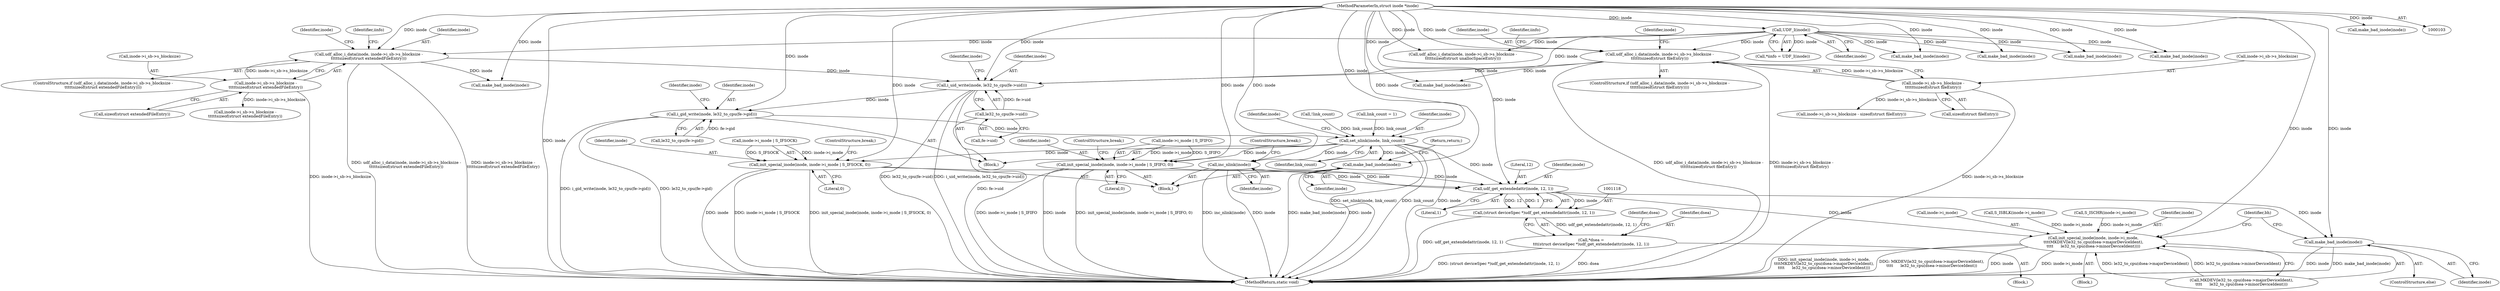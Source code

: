 digraph "0_linux_c03aa9f6e1f938618e6db2e23afef0574efeeb65@API" {
"1000560" [label="(Call,i_uid_write(inode, le32_to_cpu(fe->uid)))"];
"1000116" [label="(Call,UDF_I(inode))"];
"1000104" [label="(MethodParameterIn,struct inode *inode)"];
"1000396" [label="(Call,udf_alloc_i_data(inode, inode->i_sb->s_blocksize -\n\t\t\t\t\tsizeof(struct extendedFileEntry)))"];
"1000398" [label="(Call,inode->i_sb->s_blocksize -\n\t\t\t\t\tsizeof(struct extendedFileEntry))"];
"1000452" [label="(Call,udf_alloc_i_data(inode, inode->i_sb->s_blocksize -\n\t\t\t\t\t\tsizeof(struct fileEntry)))"];
"1000454" [label="(Call,inode->i_sb->s_blocksize -\n\t\t\t\t\t\tsizeof(struct fileEntry))"];
"1000562" [label="(Call,le32_to_cpu(fe->uid))"];
"1000594" [label="(Call,i_gid_write(inode, le32_to_cpu(fe->gid)))"];
"1000702" [label="(Call,set_nlink(inode, link_count))"];
"1000969" [label="(Call,inc_nlink(inode))"];
"1001119" [label="(Call,udf_get_extendedattr(inode, 12, 1))"];
"1001117" [label="(Call,(struct deviceSpec *)udf_get_extendedattr(inode, 12, 1))"];
"1001115" [label="(Call,*dsea =\n\t\t\t(struct deviceSpec *)udf_get_extendedattr(inode, 12, 1))"];
"1001126" [label="(Call,init_special_inode(inode, inode->i_mode,\n\t\t\t\tMKDEV(le32_to_cpu(dsea->majorDeviceIdent),\n\t\t\t\t      le32_to_cpu(dsea->minorDeviceIdent))))"];
"1001141" [label="(Call,make_bad_inode(inode))"];
"1001032" [label="(Call,init_special_inode(inode, inode->i_mode | S_IFIFO, 0))"];
"1001042" [label="(Call,init_special_inode(inode, inode->i_mode | S_IFSOCK, 0))"];
"1001100" [label="(Call,make_bad_inode(inode))"];
"1001142" [label="(Identifier,inode)"];
"1000704" [label="(Identifier,link_count)"];
"1001033" [label="(Identifier,inode)"];
"1000520" [label="(Call,udf_alloc_i_data(inode, inode->i_sb->s_blocksize -\n\t\t\t\t\tsizeof(struct unallocSpaceEntry)))"];
"1000454" [label="(Call,inode->i_sb->s_blocksize -\n\t\t\t\t\t\tsizeof(struct fileEntry))"];
"1000422" [label="(Call,inode->i_sb->s_blocksize -\n\t\t\t\t\tsizeof(struct extendedFileEntry))"];
"1000105" [label="(Block,)"];
"1000970" [label="(Identifier,inode)"];
"1000453" [label="(Identifier,inode)"];
"1000404" [label="(Call,sizeof(struct extendedFileEntry))"];
"1000469" [label="(Identifier,iinfo)"];
"1001049" [label="(Literal,0)"];
"1000697" [label="(Call,!link_count)"];
"1000397" [label="(Identifier,inode)"];
"1001117" [label="(Call,(struct deviceSpec *)udf_get_extendedattr(inode, 12, 1))"];
"1001109" [label="(Call,S_ISBLK(inode->i_mode))"];
"1001115" [label="(Call,*dsea =\n\t\t\t(struct deviceSpec *)udf_get_extendedattr(inode, 12, 1))"];
"1001105" [label="(Call,S_ISCHR(inode->i_mode))"];
"1000460" [label="(Call,sizeof(struct fileEntry))"];
"1001125" [label="(Block,)"];
"1000699" [label="(Call,link_count = 1)"];
"1001119" [label="(Call,udf_get_extendedattr(inode, 12, 1))"];
"1000451" [label="(ControlStructure,if (udf_alloc_i_data(inode, inode->i_sb->s_blocksize -\n\t\t\t\t\t\tsizeof(struct fileEntry))))"];
"1001032" [label="(Call,init_special_inode(inode, inode->i_mode | S_IFIFO, 0))"];
"1000398" [label="(Call,inode->i_sb->s_blocksize -\n\t\t\t\t\tsizeof(struct extendedFileEntry))"];
"1000969" [label="(Call,inc_nlink(inode))"];
"1000280" [label="(Call,make_bad_inode(inode))"];
"1001040" [label="(ControlStructure,break;)"];
"1001131" [label="(Call,MKDEV(le32_to_cpu(dsea->majorDeviceIdent),\n\t\t\t\t      le32_to_cpu(dsea->minorDeviceIdent)))"];
"1000571" [label="(Identifier,inode)"];
"1001116" [label="(Identifier,dsea)"];
"1000703" [label="(Identifier,inode)"];
"1000116" [label="(Call,UDF_I(inode))"];
"1001050" [label="(ControlStructure,break;)"];
"1001034" [label="(Call,inode->i_mode | S_IFIFO)"];
"1000464" [label="(Identifier,inode)"];
"1000183" [label="(Call,make_bad_inode(inode))"];
"1000594" [label="(Call,i_gid_write(inode, le32_to_cpu(fe->gid)))"];
"1001101" [label="(Identifier,inode)"];
"1000310" [label="(Call,make_bad_inode(inode))"];
"1001042" [label="(Call,init_special_inode(inode, inode->i_mode | S_IFSOCK, 0))"];
"1000463" [label="(Call,make_bad_inode(inode))"];
"1000707" [label="(Identifier,inode)"];
"1000702" [label="(Call,set_nlink(inode, link_count))"];
"1001141" [label="(Call,make_bad_inode(inode))"];
"1000156" [label="(Call,make_bad_inode(inode))"];
"1000605" [label="(Identifier,inode)"];
"1001127" [label="(Identifier,inode)"];
"1001113" [label="(Block,)"];
"1000117" [label="(Identifier,inode)"];
"1000595" [label="(Identifier,inode)"];
"1001121" [label="(Literal,12)"];
"1001120" [label="(Identifier,inode)"];
"1000560" [label="(Call,i_uid_write(inode, le32_to_cpu(fe->uid)))"];
"1000396" [label="(Call,udf_alloc_i_data(inode, inode->i_sb->s_blocksize -\n\t\t\t\t\tsizeof(struct extendedFileEntry)))"];
"1000452" [label="(Call,udf_alloc_i_data(inode, inode->i_sb->s_blocksize -\n\t\t\t\t\t\tsizeof(struct fileEntry)))"];
"1000561" [label="(Identifier,inode)"];
"1001102" [label="(Return,return;)"];
"1000596" [label="(Call,le32_to_cpu(fe->gid))"];
"1001140" [label="(ControlStructure,else)"];
"1001043" [label="(Identifier,inode)"];
"1001145" [label="(MethodReturn,static void)"];
"1001039" [label="(Literal,0)"];
"1000562" [label="(Call,le32_to_cpu(fe->uid))"];
"1000478" [label="(Call,inode->i_sb->s_blocksize - sizeof(struct fileEntry))"];
"1001044" [label="(Call,inode->i_mode | S_IFSOCK)"];
"1000114" [label="(Call,*iinfo = UDF_I(inode))"];
"1000455" [label="(Call,inode->i_sb->s_blocksize)"];
"1000563" [label="(Call,fe->uid)"];
"1000531" [label="(Call,make_bad_inode(inode))"];
"1000408" [label="(Identifier,inode)"];
"1001100" [label="(Call,make_bad_inode(inode))"];
"1001122" [label="(Literal,1)"];
"1000395" [label="(ControlStructure,if (udf_alloc_i_data(inode, inode->i_sb->s_blocksize -\n\t\t\t\t\tsizeof(struct extendedFileEntry))))"];
"1001144" [label="(Identifier,bh)"];
"1000399" [label="(Call,inode->i_sb->s_blocksize)"];
"1000413" [label="(Identifier,iinfo)"];
"1000104" [label="(MethodParameterIn,struct inode *inode)"];
"1000971" [label="(ControlStructure,break;)"];
"1000407" [label="(Call,make_bad_inode(inode))"];
"1001128" [label="(Call,inode->i_mode)"];
"1001126" [label="(Call,init_special_inode(inode, inode->i_mode,\n\t\t\t\tMKDEV(le32_to_cpu(dsea->majorDeviceIdent),\n\t\t\t\t      le32_to_cpu(dsea->minorDeviceIdent))))"];
"1001124" [label="(Identifier,dsea)"];
"1000950" [label="(Block,)"];
"1000560" -> "1000105"  [label="AST: "];
"1000560" -> "1000562"  [label="CFG: "];
"1000561" -> "1000560"  [label="AST: "];
"1000562" -> "1000560"  [label="AST: "];
"1000571" -> "1000560"  [label="CFG: "];
"1000560" -> "1001145"  [label="DDG: i_uid_write(inode, le32_to_cpu(fe->uid))"];
"1000560" -> "1001145"  [label="DDG: le32_to_cpu(fe->uid)"];
"1000116" -> "1000560"  [label="DDG: inode"];
"1000396" -> "1000560"  [label="DDG: inode"];
"1000452" -> "1000560"  [label="DDG: inode"];
"1000104" -> "1000560"  [label="DDG: inode"];
"1000562" -> "1000560"  [label="DDG: fe->uid"];
"1000560" -> "1000594"  [label="DDG: inode"];
"1000116" -> "1000114"  [label="AST: "];
"1000116" -> "1000117"  [label="CFG: "];
"1000117" -> "1000116"  [label="AST: "];
"1000114" -> "1000116"  [label="CFG: "];
"1000116" -> "1000114"  [label="DDG: inode"];
"1000104" -> "1000116"  [label="DDG: inode"];
"1000116" -> "1000156"  [label="DDG: inode"];
"1000116" -> "1000183"  [label="DDG: inode"];
"1000116" -> "1000280"  [label="DDG: inode"];
"1000116" -> "1000310"  [label="DDG: inode"];
"1000116" -> "1000396"  [label="DDG: inode"];
"1000116" -> "1000452"  [label="DDG: inode"];
"1000116" -> "1000520"  [label="DDG: inode"];
"1000104" -> "1000103"  [label="AST: "];
"1000104" -> "1001145"  [label="DDG: inode"];
"1000104" -> "1000156"  [label="DDG: inode"];
"1000104" -> "1000183"  [label="DDG: inode"];
"1000104" -> "1000280"  [label="DDG: inode"];
"1000104" -> "1000310"  [label="DDG: inode"];
"1000104" -> "1000396"  [label="DDG: inode"];
"1000104" -> "1000407"  [label="DDG: inode"];
"1000104" -> "1000452"  [label="DDG: inode"];
"1000104" -> "1000463"  [label="DDG: inode"];
"1000104" -> "1000520"  [label="DDG: inode"];
"1000104" -> "1000531"  [label="DDG: inode"];
"1000104" -> "1000594"  [label="DDG: inode"];
"1000104" -> "1000702"  [label="DDG: inode"];
"1000104" -> "1000969"  [label="DDG: inode"];
"1000104" -> "1001032"  [label="DDG: inode"];
"1000104" -> "1001042"  [label="DDG: inode"];
"1000104" -> "1001100"  [label="DDG: inode"];
"1000104" -> "1001119"  [label="DDG: inode"];
"1000104" -> "1001126"  [label="DDG: inode"];
"1000104" -> "1001141"  [label="DDG: inode"];
"1000396" -> "1000395"  [label="AST: "];
"1000396" -> "1000398"  [label="CFG: "];
"1000397" -> "1000396"  [label="AST: "];
"1000398" -> "1000396"  [label="AST: "];
"1000408" -> "1000396"  [label="CFG: "];
"1000413" -> "1000396"  [label="CFG: "];
"1000396" -> "1001145"  [label="DDG: udf_alloc_i_data(inode, inode->i_sb->s_blocksize -\n\t\t\t\t\tsizeof(struct extendedFileEntry))"];
"1000396" -> "1001145"  [label="DDG: inode->i_sb->s_blocksize -\n\t\t\t\t\tsizeof(struct extendedFileEntry)"];
"1000398" -> "1000396"  [label="DDG: inode->i_sb->s_blocksize"];
"1000396" -> "1000407"  [label="DDG: inode"];
"1000398" -> "1000404"  [label="CFG: "];
"1000399" -> "1000398"  [label="AST: "];
"1000404" -> "1000398"  [label="AST: "];
"1000398" -> "1001145"  [label="DDG: inode->i_sb->s_blocksize"];
"1000398" -> "1000422"  [label="DDG: inode->i_sb->s_blocksize"];
"1000452" -> "1000451"  [label="AST: "];
"1000452" -> "1000454"  [label="CFG: "];
"1000453" -> "1000452"  [label="AST: "];
"1000454" -> "1000452"  [label="AST: "];
"1000464" -> "1000452"  [label="CFG: "];
"1000469" -> "1000452"  [label="CFG: "];
"1000452" -> "1001145"  [label="DDG: udf_alloc_i_data(inode, inode->i_sb->s_blocksize -\n\t\t\t\t\t\tsizeof(struct fileEntry))"];
"1000452" -> "1001145"  [label="DDG: inode->i_sb->s_blocksize -\n\t\t\t\t\t\tsizeof(struct fileEntry)"];
"1000454" -> "1000452"  [label="DDG: inode->i_sb->s_blocksize"];
"1000452" -> "1000463"  [label="DDG: inode"];
"1000454" -> "1000460"  [label="CFG: "];
"1000455" -> "1000454"  [label="AST: "];
"1000460" -> "1000454"  [label="AST: "];
"1000454" -> "1001145"  [label="DDG: inode->i_sb->s_blocksize"];
"1000454" -> "1000478"  [label="DDG: inode->i_sb->s_blocksize"];
"1000562" -> "1000563"  [label="CFG: "];
"1000563" -> "1000562"  [label="AST: "];
"1000562" -> "1001145"  [label="DDG: fe->uid"];
"1000594" -> "1000105"  [label="AST: "];
"1000594" -> "1000596"  [label="CFG: "];
"1000595" -> "1000594"  [label="AST: "];
"1000596" -> "1000594"  [label="AST: "];
"1000605" -> "1000594"  [label="CFG: "];
"1000594" -> "1001145"  [label="DDG: le32_to_cpu(fe->gid)"];
"1000594" -> "1001145"  [label="DDG: i_gid_write(inode, le32_to_cpu(fe->gid))"];
"1000596" -> "1000594"  [label="DDG: fe->gid"];
"1000594" -> "1000702"  [label="DDG: inode"];
"1000702" -> "1000105"  [label="AST: "];
"1000702" -> "1000704"  [label="CFG: "];
"1000703" -> "1000702"  [label="AST: "];
"1000704" -> "1000702"  [label="AST: "];
"1000707" -> "1000702"  [label="CFG: "];
"1000702" -> "1001145"  [label="DDG: set_nlink(inode, link_count)"];
"1000702" -> "1001145"  [label="DDG: inode"];
"1000702" -> "1001145"  [label="DDG: link_count"];
"1000699" -> "1000702"  [label="DDG: link_count"];
"1000697" -> "1000702"  [label="DDG: link_count"];
"1000702" -> "1000969"  [label="DDG: inode"];
"1000702" -> "1001032"  [label="DDG: inode"];
"1000702" -> "1001042"  [label="DDG: inode"];
"1000702" -> "1001100"  [label="DDG: inode"];
"1000702" -> "1001119"  [label="DDG: inode"];
"1000969" -> "1000950"  [label="AST: "];
"1000969" -> "1000970"  [label="CFG: "];
"1000970" -> "1000969"  [label="AST: "];
"1000971" -> "1000969"  [label="CFG: "];
"1000969" -> "1001145"  [label="DDG: inc_nlink(inode)"];
"1000969" -> "1001145"  [label="DDG: inode"];
"1000969" -> "1001119"  [label="DDG: inode"];
"1001119" -> "1001117"  [label="AST: "];
"1001119" -> "1001122"  [label="CFG: "];
"1001120" -> "1001119"  [label="AST: "];
"1001121" -> "1001119"  [label="AST: "];
"1001122" -> "1001119"  [label="AST: "];
"1001117" -> "1001119"  [label="CFG: "];
"1001119" -> "1001117"  [label="DDG: inode"];
"1001119" -> "1001117"  [label="DDG: 12"];
"1001119" -> "1001117"  [label="DDG: 1"];
"1001032" -> "1001119"  [label="DDG: inode"];
"1001042" -> "1001119"  [label="DDG: inode"];
"1001119" -> "1001126"  [label="DDG: inode"];
"1001119" -> "1001141"  [label="DDG: inode"];
"1001117" -> "1001115"  [label="AST: "];
"1001118" -> "1001117"  [label="AST: "];
"1001115" -> "1001117"  [label="CFG: "];
"1001117" -> "1001145"  [label="DDG: udf_get_extendedattr(inode, 12, 1)"];
"1001117" -> "1001115"  [label="DDG: udf_get_extendedattr(inode, 12, 1)"];
"1001115" -> "1001113"  [label="AST: "];
"1001116" -> "1001115"  [label="AST: "];
"1001124" -> "1001115"  [label="CFG: "];
"1001115" -> "1001145"  [label="DDG: dsea"];
"1001115" -> "1001145"  [label="DDG: (struct deviceSpec *)udf_get_extendedattr(inode, 12, 1)"];
"1001126" -> "1001125"  [label="AST: "];
"1001126" -> "1001131"  [label="CFG: "];
"1001127" -> "1001126"  [label="AST: "];
"1001128" -> "1001126"  [label="AST: "];
"1001131" -> "1001126"  [label="AST: "];
"1001144" -> "1001126"  [label="CFG: "];
"1001126" -> "1001145"  [label="DDG: inode"];
"1001126" -> "1001145"  [label="DDG: inode->i_mode"];
"1001126" -> "1001145"  [label="DDG: init_special_inode(inode, inode->i_mode,\n\t\t\t\tMKDEV(le32_to_cpu(dsea->majorDeviceIdent),\n\t\t\t\t      le32_to_cpu(dsea->minorDeviceIdent)))"];
"1001126" -> "1001145"  [label="DDG: MKDEV(le32_to_cpu(dsea->majorDeviceIdent),\n\t\t\t\t      le32_to_cpu(dsea->minorDeviceIdent))"];
"1001109" -> "1001126"  [label="DDG: inode->i_mode"];
"1001105" -> "1001126"  [label="DDG: inode->i_mode"];
"1001131" -> "1001126"  [label="DDG: le32_to_cpu(dsea->majorDeviceIdent)"];
"1001131" -> "1001126"  [label="DDG: le32_to_cpu(dsea->minorDeviceIdent)"];
"1001141" -> "1001140"  [label="AST: "];
"1001141" -> "1001142"  [label="CFG: "];
"1001142" -> "1001141"  [label="AST: "];
"1001144" -> "1001141"  [label="CFG: "];
"1001141" -> "1001145"  [label="DDG: inode"];
"1001141" -> "1001145"  [label="DDG: make_bad_inode(inode)"];
"1001032" -> "1000950"  [label="AST: "];
"1001032" -> "1001039"  [label="CFG: "];
"1001033" -> "1001032"  [label="AST: "];
"1001034" -> "1001032"  [label="AST: "];
"1001039" -> "1001032"  [label="AST: "];
"1001040" -> "1001032"  [label="CFG: "];
"1001032" -> "1001145"  [label="DDG: inode"];
"1001032" -> "1001145"  [label="DDG: init_special_inode(inode, inode->i_mode | S_IFIFO, 0)"];
"1001032" -> "1001145"  [label="DDG: inode->i_mode | S_IFIFO"];
"1001034" -> "1001032"  [label="DDG: inode->i_mode"];
"1001034" -> "1001032"  [label="DDG: S_IFIFO"];
"1001042" -> "1000950"  [label="AST: "];
"1001042" -> "1001049"  [label="CFG: "];
"1001043" -> "1001042"  [label="AST: "];
"1001044" -> "1001042"  [label="AST: "];
"1001049" -> "1001042"  [label="AST: "];
"1001050" -> "1001042"  [label="CFG: "];
"1001042" -> "1001145"  [label="DDG: inode->i_mode | S_IFSOCK"];
"1001042" -> "1001145"  [label="DDG: init_special_inode(inode, inode->i_mode | S_IFSOCK, 0)"];
"1001042" -> "1001145"  [label="DDG: inode"];
"1001044" -> "1001042"  [label="DDG: inode->i_mode"];
"1001044" -> "1001042"  [label="DDG: S_IFSOCK"];
"1001100" -> "1000950"  [label="AST: "];
"1001100" -> "1001101"  [label="CFG: "];
"1001101" -> "1001100"  [label="AST: "];
"1001102" -> "1001100"  [label="CFG: "];
"1001100" -> "1001145"  [label="DDG: make_bad_inode(inode)"];
"1001100" -> "1001145"  [label="DDG: inode"];
}
